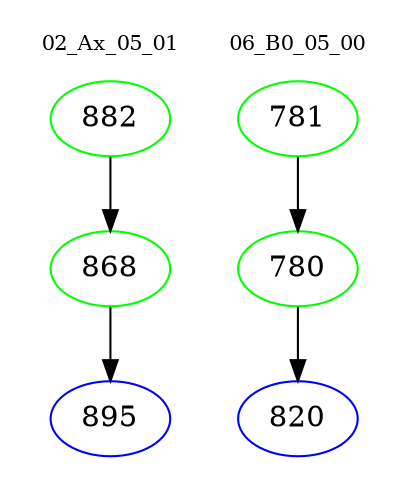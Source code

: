 digraph{
subgraph cluster_0 {
color = white
label = "02_Ax_05_01";
fontsize=10;
T0_882 [label="882", color="green"]
T0_882 -> T0_868 [color="black"]
T0_868 [label="868", color="green"]
T0_868 -> T0_895 [color="black"]
T0_895 [label="895", color="blue"]
}
subgraph cluster_1 {
color = white
label = "06_B0_05_00";
fontsize=10;
T1_781 [label="781", color="green"]
T1_781 -> T1_780 [color="black"]
T1_780 [label="780", color="green"]
T1_780 -> T1_820 [color="black"]
T1_820 [label="820", color="blue"]
}
}
